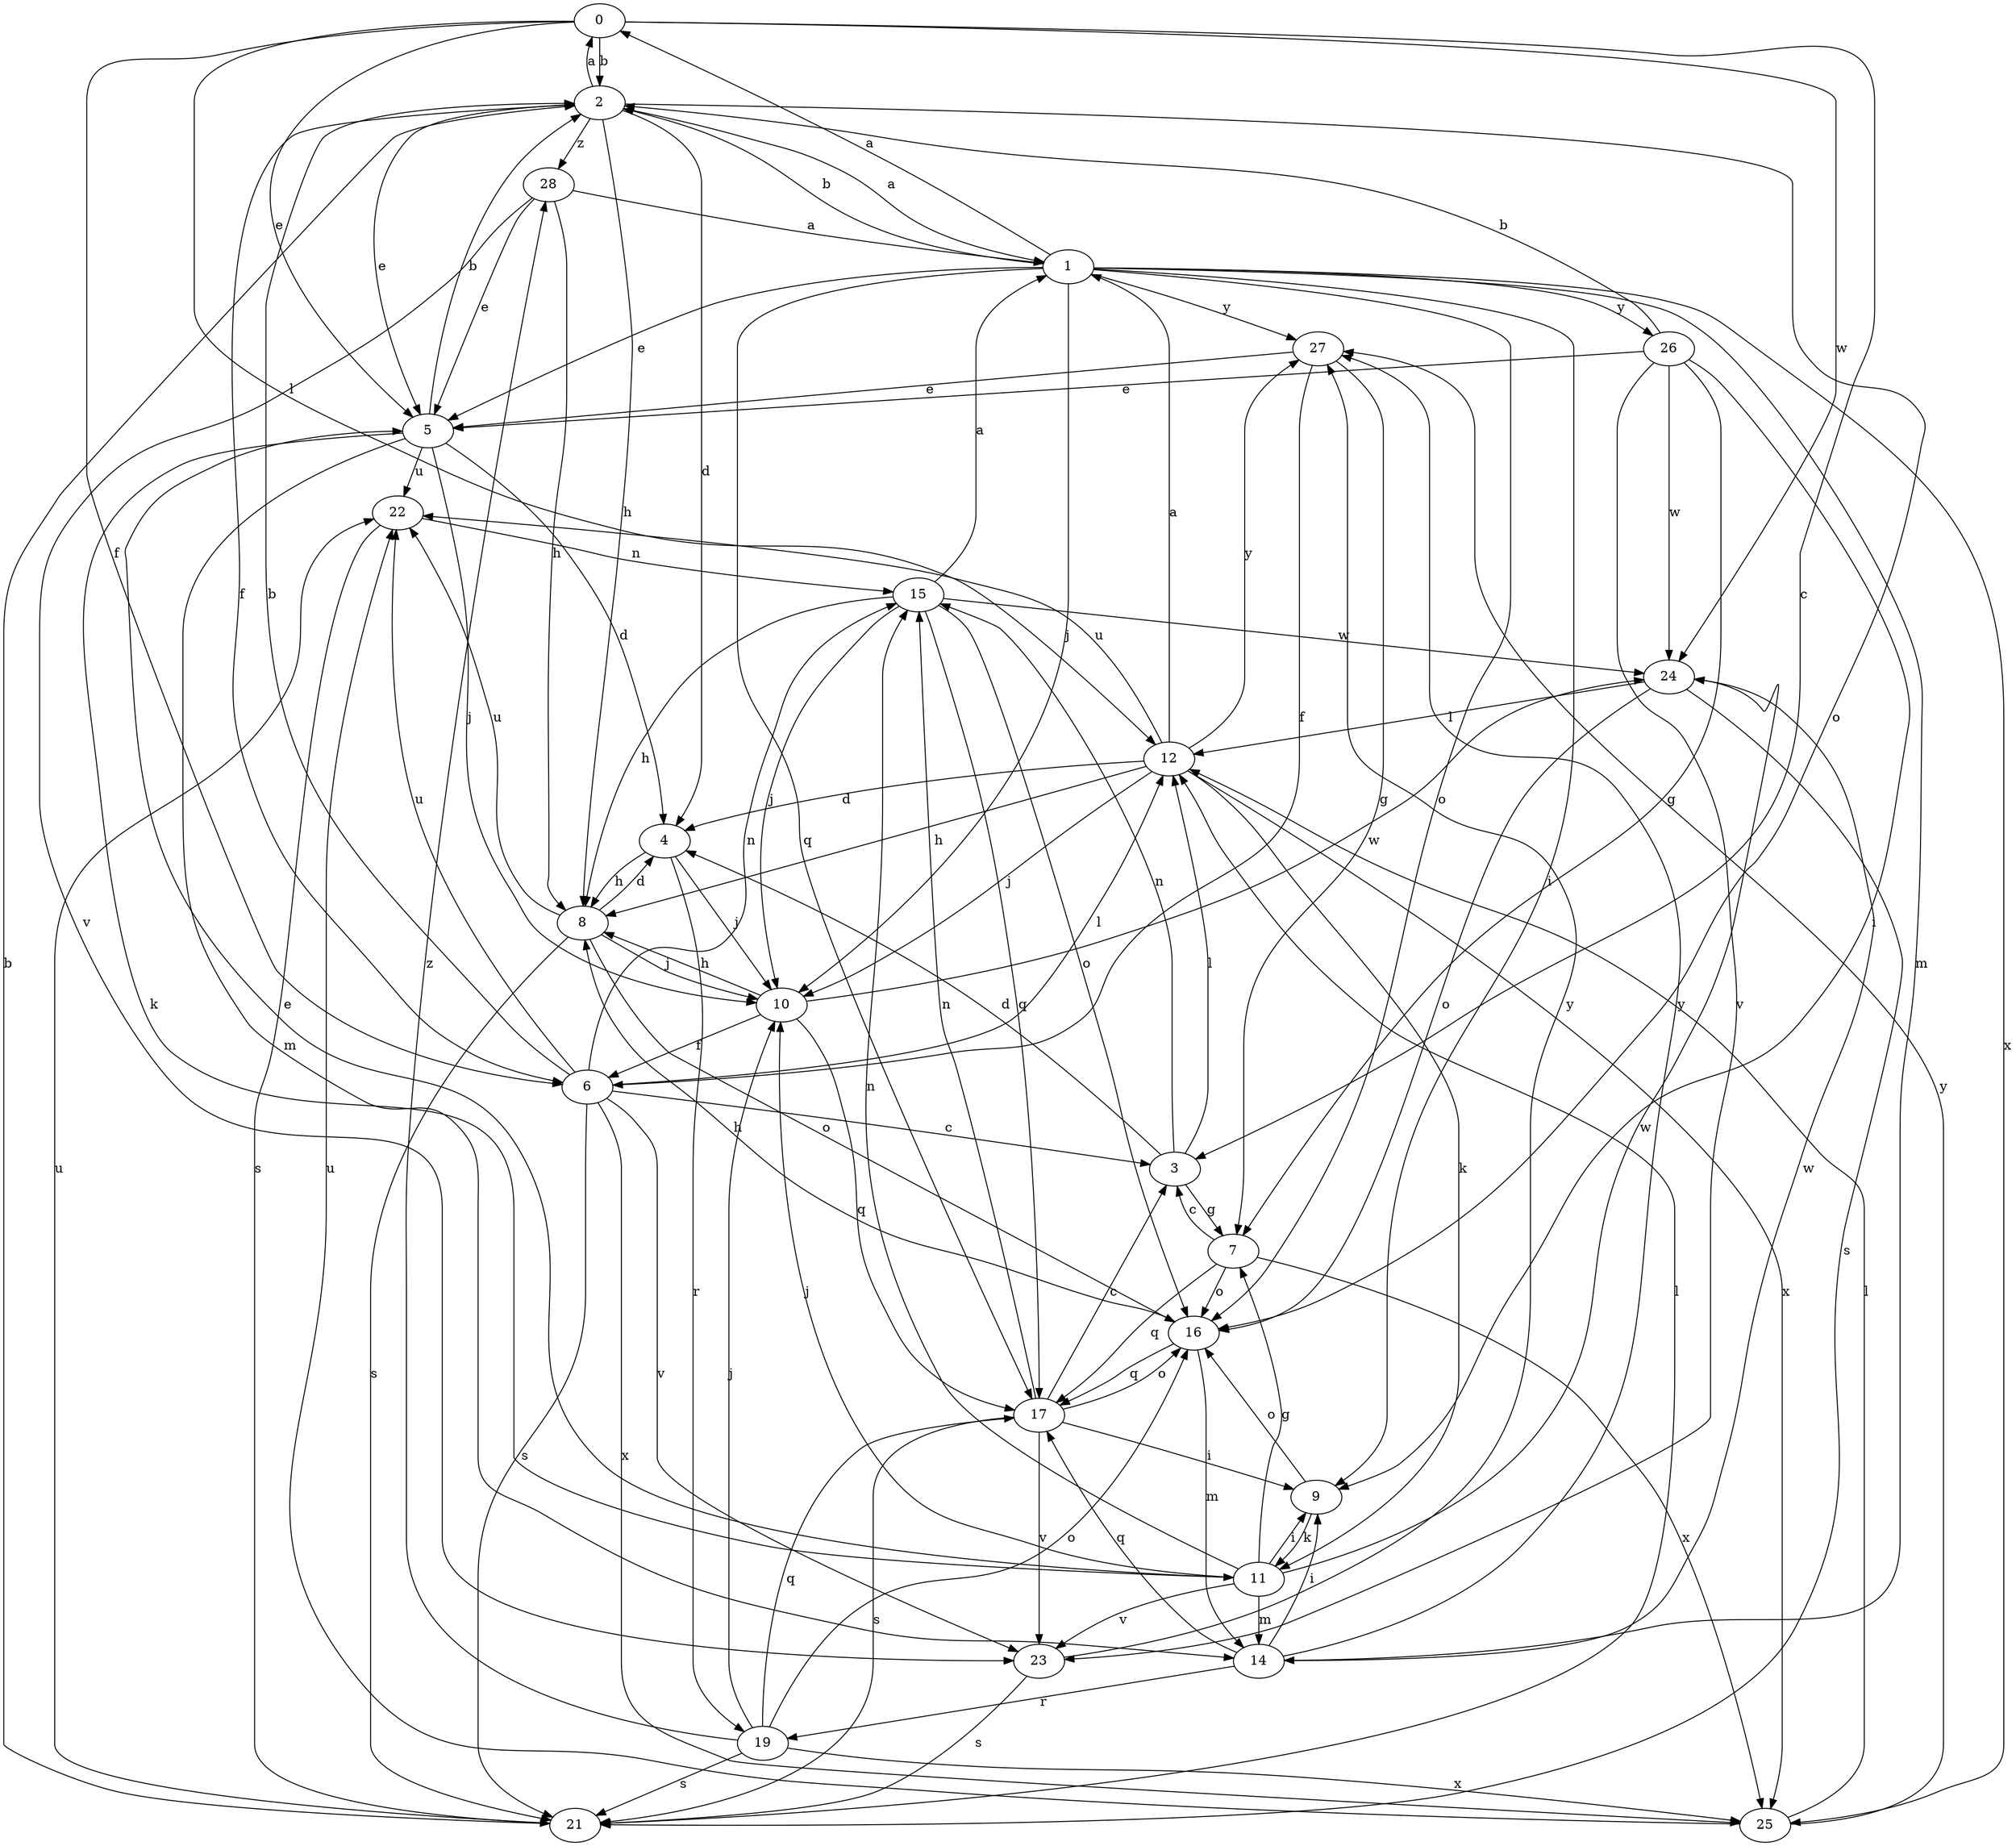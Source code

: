 strict digraph  {
0;
1;
2;
3;
4;
5;
6;
7;
8;
9;
10;
11;
12;
14;
15;
16;
17;
19;
21;
22;
23;
24;
25;
26;
27;
28;
0 -> 2  [label=b];
0 -> 3  [label=c];
0 -> 5  [label=e];
0 -> 6  [label=f];
0 -> 12  [label=l];
0 -> 24  [label=w];
1 -> 0  [label=a];
1 -> 2  [label=b];
1 -> 5  [label=e];
1 -> 9  [label=i];
1 -> 10  [label=j];
1 -> 14  [label=m];
1 -> 16  [label=o];
1 -> 17  [label=q];
1 -> 25  [label=x];
1 -> 26  [label=y];
1 -> 27  [label=y];
2 -> 0  [label=a];
2 -> 1  [label=a];
2 -> 4  [label=d];
2 -> 5  [label=e];
2 -> 6  [label=f];
2 -> 8  [label=h];
2 -> 16  [label=o];
2 -> 28  [label=z];
3 -> 4  [label=d];
3 -> 7  [label=g];
3 -> 12  [label=l];
3 -> 15  [label=n];
4 -> 8  [label=h];
4 -> 10  [label=j];
4 -> 19  [label=r];
5 -> 2  [label=b];
5 -> 4  [label=d];
5 -> 10  [label=j];
5 -> 11  [label=k];
5 -> 14  [label=m];
5 -> 22  [label=u];
6 -> 2  [label=b];
6 -> 3  [label=c];
6 -> 12  [label=l];
6 -> 15  [label=n];
6 -> 21  [label=s];
6 -> 22  [label=u];
6 -> 23  [label=v];
6 -> 25  [label=x];
7 -> 3  [label=c];
7 -> 16  [label=o];
7 -> 17  [label=q];
7 -> 25  [label=x];
8 -> 4  [label=d];
8 -> 10  [label=j];
8 -> 16  [label=o];
8 -> 21  [label=s];
8 -> 22  [label=u];
9 -> 11  [label=k];
9 -> 16  [label=o];
10 -> 6  [label=f];
10 -> 8  [label=h];
10 -> 17  [label=q];
10 -> 24  [label=w];
11 -> 5  [label=e];
11 -> 7  [label=g];
11 -> 9  [label=i];
11 -> 10  [label=j];
11 -> 14  [label=m];
11 -> 15  [label=n];
11 -> 23  [label=v];
11 -> 24  [label=w];
12 -> 1  [label=a];
12 -> 4  [label=d];
12 -> 8  [label=h];
12 -> 10  [label=j];
12 -> 11  [label=k];
12 -> 22  [label=u];
12 -> 25  [label=x];
12 -> 27  [label=y];
14 -> 9  [label=i];
14 -> 17  [label=q];
14 -> 19  [label=r];
14 -> 24  [label=w];
14 -> 27  [label=y];
15 -> 1  [label=a];
15 -> 8  [label=h];
15 -> 10  [label=j];
15 -> 16  [label=o];
15 -> 17  [label=q];
15 -> 24  [label=w];
16 -> 8  [label=h];
16 -> 14  [label=m];
16 -> 17  [label=q];
17 -> 3  [label=c];
17 -> 9  [label=i];
17 -> 15  [label=n];
17 -> 16  [label=o];
17 -> 21  [label=s];
17 -> 23  [label=v];
19 -> 10  [label=j];
19 -> 16  [label=o];
19 -> 17  [label=q];
19 -> 21  [label=s];
19 -> 25  [label=x];
19 -> 28  [label=z];
21 -> 2  [label=b];
21 -> 12  [label=l];
21 -> 22  [label=u];
22 -> 15  [label=n];
22 -> 21  [label=s];
23 -> 21  [label=s];
23 -> 27  [label=y];
24 -> 12  [label=l];
24 -> 16  [label=o];
24 -> 21  [label=s];
25 -> 12  [label=l];
25 -> 22  [label=u];
25 -> 27  [label=y];
26 -> 2  [label=b];
26 -> 5  [label=e];
26 -> 7  [label=g];
26 -> 9  [label=i];
26 -> 23  [label=v];
26 -> 24  [label=w];
27 -> 5  [label=e];
27 -> 6  [label=f];
27 -> 7  [label=g];
28 -> 1  [label=a];
28 -> 5  [label=e];
28 -> 8  [label=h];
28 -> 23  [label=v];
}
